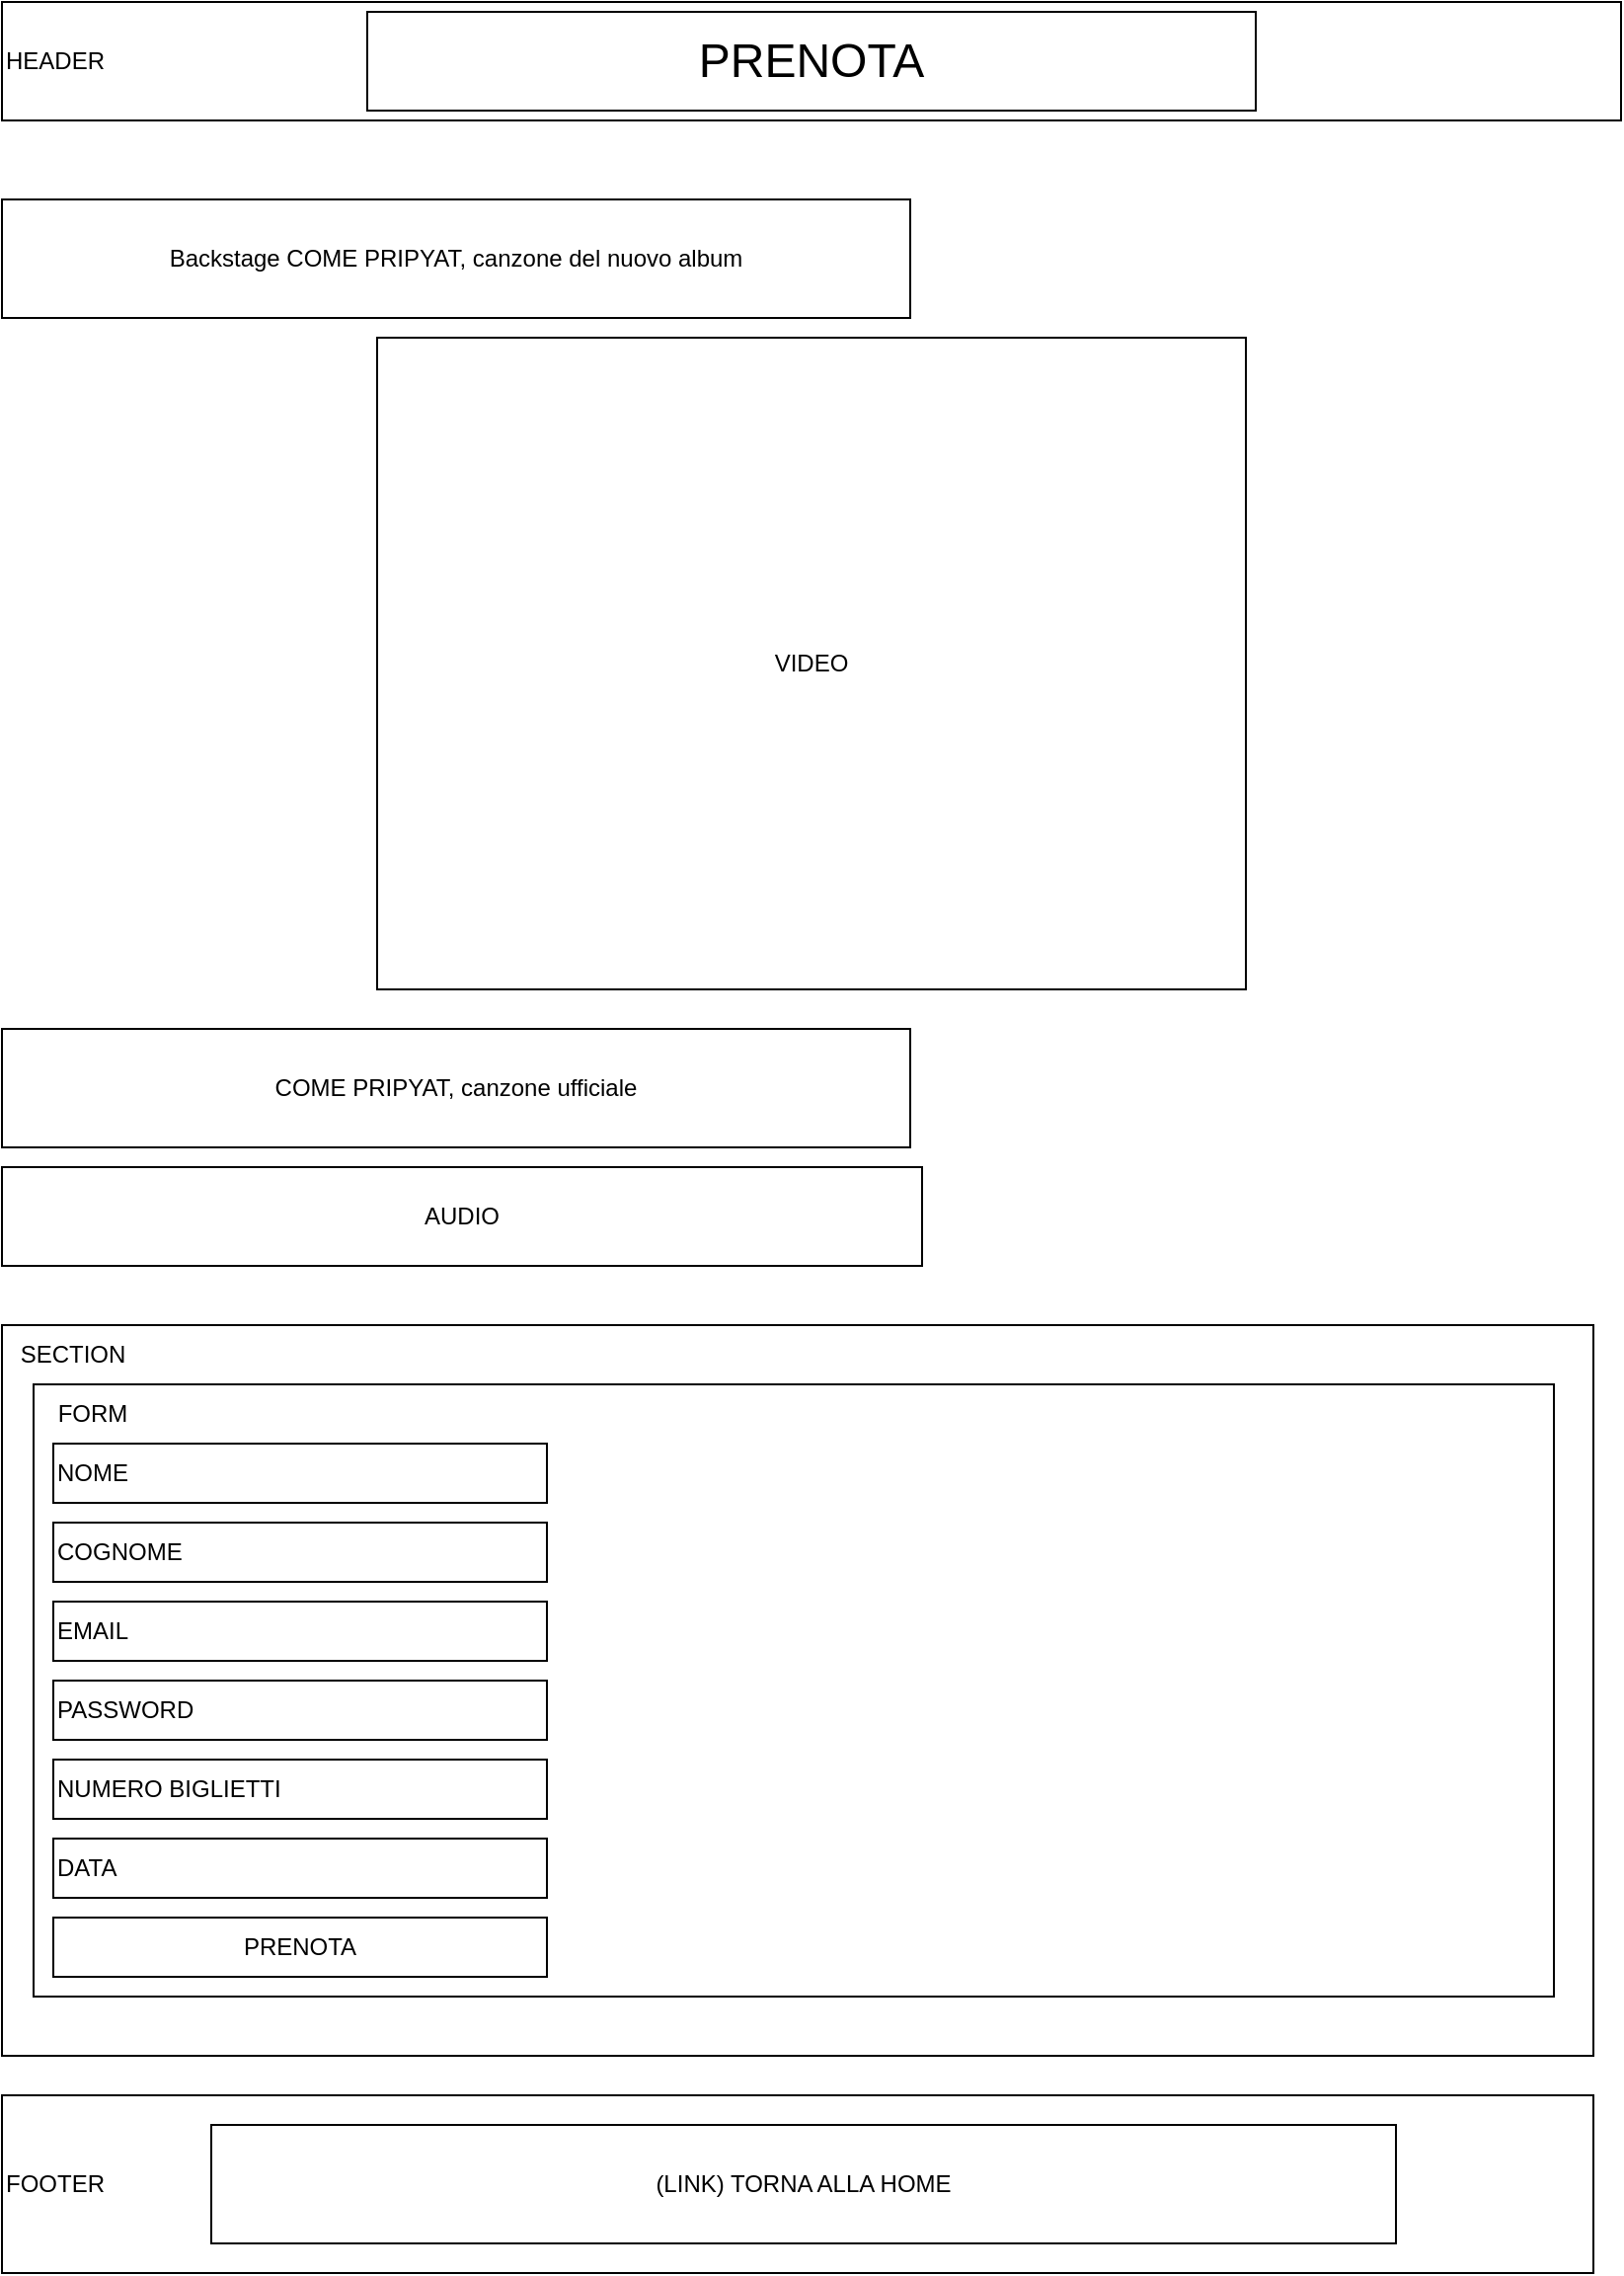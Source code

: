 <mxfile version="22.0.4" type="github">
  <diagram name="Pagina-1" id="PeRzWWAR64-kBi8eqata">
    <mxGraphModel dx="2074" dy="1110" grid="1" gridSize="10" guides="1" tooltips="1" connect="1" arrows="1" fold="1" page="1" pageScale="1" pageWidth="827" pageHeight="1169" math="0" shadow="0">
      <root>
        <mxCell id="0" />
        <mxCell id="1" parent="0" />
        <mxCell id="xKeNGiAYLAsAirpTkKmd-1" value="HEADER" style="rounded=0;whiteSpace=wrap;html=1;align=left;" parent="1" vertex="1">
          <mxGeometry x="4" width="820" height="60" as="geometry" />
        </mxCell>
        <mxCell id="xKeNGiAYLAsAirpTkKmd-2" value="&lt;font style=&quot;font-size: 24px;&quot;&gt;PRENOTA&lt;/font&gt;" style="rounded=0;whiteSpace=wrap;html=1;" parent="1" vertex="1">
          <mxGeometry x="189" y="5" width="450" height="50" as="geometry" />
        </mxCell>
        <mxCell id="xKeNGiAYLAsAirpTkKmd-3" value="Backstage COME PRIPYAT, canzone del nuovo album" style="rounded=0;whiteSpace=wrap;html=1;" parent="1" vertex="1">
          <mxGeometry x="4" y="100" width="460" height="60" as="geometry" />
        </mxCell>
        <mxCell id="xKeNGiAYLAsAirpTkKmd-4" value="VIDEO" style="rounded=0;whiteSpace=wrap;html=1;" parent="1" vertex="1">
          <mxGeometry x="194" y="170" width="440" height="330" as="geometry" />
        </mxCell>
        <mxCell id="fdMq5N8ySQPZiKZojNOw-2" value="COME PRIPYAT, canzone ufficiale" style="rounded=0;whiteSpace=wrap;html=1;" vertex="1" parent="1">
          <mxGeometry x="4" y="520" width="460" height="60" as="geometry" />
        </mxCell>
        <mxCell id="fdMq5N8ySQPZiKZojNOw-3" value="AUDIO" style="rounded=0;whiteSpace=wrap;html=1;" vertex="1" parent="1">
          <mxGeometry x="4" y="590" width="466" height="50" as="geometry" />
        </mxCell>
        <mxCell id="fdMq5N8ySQPZiKZojNOw-7" value="" style="rounded=0;whiteSpace=wrap;html=1;" vertex="1" parent="1">
          <mxGeometry x="4" y="670" width="806" height="370" as="geometry" />
        </mxCell>
        <mxCell id="fdMq5N8ySQPZiKZojNOw-8" value="" style="rounded=0;whiteSpace=wrap;html=1;" vertex="1" parent="1">
          <mxGeometry x="20" y="700" width="770" height="310" as="geometry" />
        </mxCell>
        <mxCell id="fdMq5N8ySQPZiKZojNOw-10" value="SECTION" style="text;html=1;strokeColor=none;fillColor=none;align=center;verticalAlign=middle;whiteSpace=wrap;rounded=0;" vertex="1" parent="1">
          <mxGeometry x="10" y="670" width="60" height="30" as="geometry" />
        </mxCell>
        <mxCell id="fdMq5N8ySQPZiKZojNOw-11" value="FORM" style="text;html=1;strokeColor=none;fillColor=none;align=center;verticalAlign=middle;whiteSpace=wrap;rounded=0;" vertex="1" parent="1">
          <mxGeometry x="20" y="700" width="60" height="30" as="geometry" />
        </mxCell>
        <mxCell id="fdMq5N8ySQPZiKZojNOw-14" value="NOME" style="rounded=0;whiteSpace=wrap;html=1;align=left;" vertex="1" parent="1">
          <mxGeometry x="30" y="730" width="250" height="30" as="geometry" />
        </mxCell>
        <mxCell id="fdMq5N8ySQPZiKZojNOw-15" value="COGNOME" style="rounded=0;whiteSpace=wrap;html=1;align=left;" vertex="1" parent="1">
          <mxGeometry x="30" y="770" width="250" height="30" as="geometry" />
        </mxCell>
        <mxCell id="fdMq5N8ySQPZiKZojNOw-16" value="EMAIL" style="rounded=0;whiteSpace=wrap;html=1;align=left;" vertex="1" parent="1">
          <mxGeometry x="30" y="810" width="250" height="30" as="geometry" />
        </mxCell>
        <mxCell id="fdMq5N8ySQPZiKZojNOw-17" value="PASSWORD" style="rounded=0;whiteSpace=wrap;html=1;align=left;" vertex="1" parent="1">
          <mxGeometry x="30" y="850" width="250" height="30" as="geometry" />
        </mxCell>
        <mxCell id="fdMq5N8ySQPZiKZojNOw-18" value="NUMERO BIGLIETTI" style="rounded=0;whiteSpace=wrap;html=1;align=left;" vertex="1" parent="1">
          <mxGeometry x="30" y="890" width="250" height="30" as="geometry" />
        </mxCell>
        <mxCell id="fdMq5N8ySQPZiKZojNOw-19" value="DATA&amp;nbsp;" style="rounded=0;whiteSpace=wrap;html=1;align=left;" vertex="1" parent="1">
          <mxGeometry x="30" y="930" width="250" height="30" as="geometry" />
        </mxCell>
        <mxCell id="fdMq5N8ySQPZiKZojNOw-20" value="PRENOTA" style="rounded=0;whiteSpace=wrap;html=1;align=center;" vertex="1" parent="1">
          <mxGeometry x="30" y="970" width="250" height="30" as="geometry" />
        </mxCell>
        <mxCell id="fdMq5N8ySQPZiKZojNOw-21" value="FOOTER" style="rounded=0;whiteSpace=wrap;html=1;align=left;" vertex="1" parent="1">
          <mxGeometry x="4" y="1060" width="806" height="90" as="geometry" />
        </mxCell>
        <mxCell id="fdMq5N8ySQPZiKZojNOw-22" value="(LINK) TORNA ALLA HOME" style="rounded=0;whiteSpace=wrap;html=1;" vertex="1" parent="1">
          <mxGeometry x="110" y="1075" width="600" height="60" as="geometry" />
        </mxCell>
      </root>
    </mxGraphModel>
  </diagram>
</mxfile>
